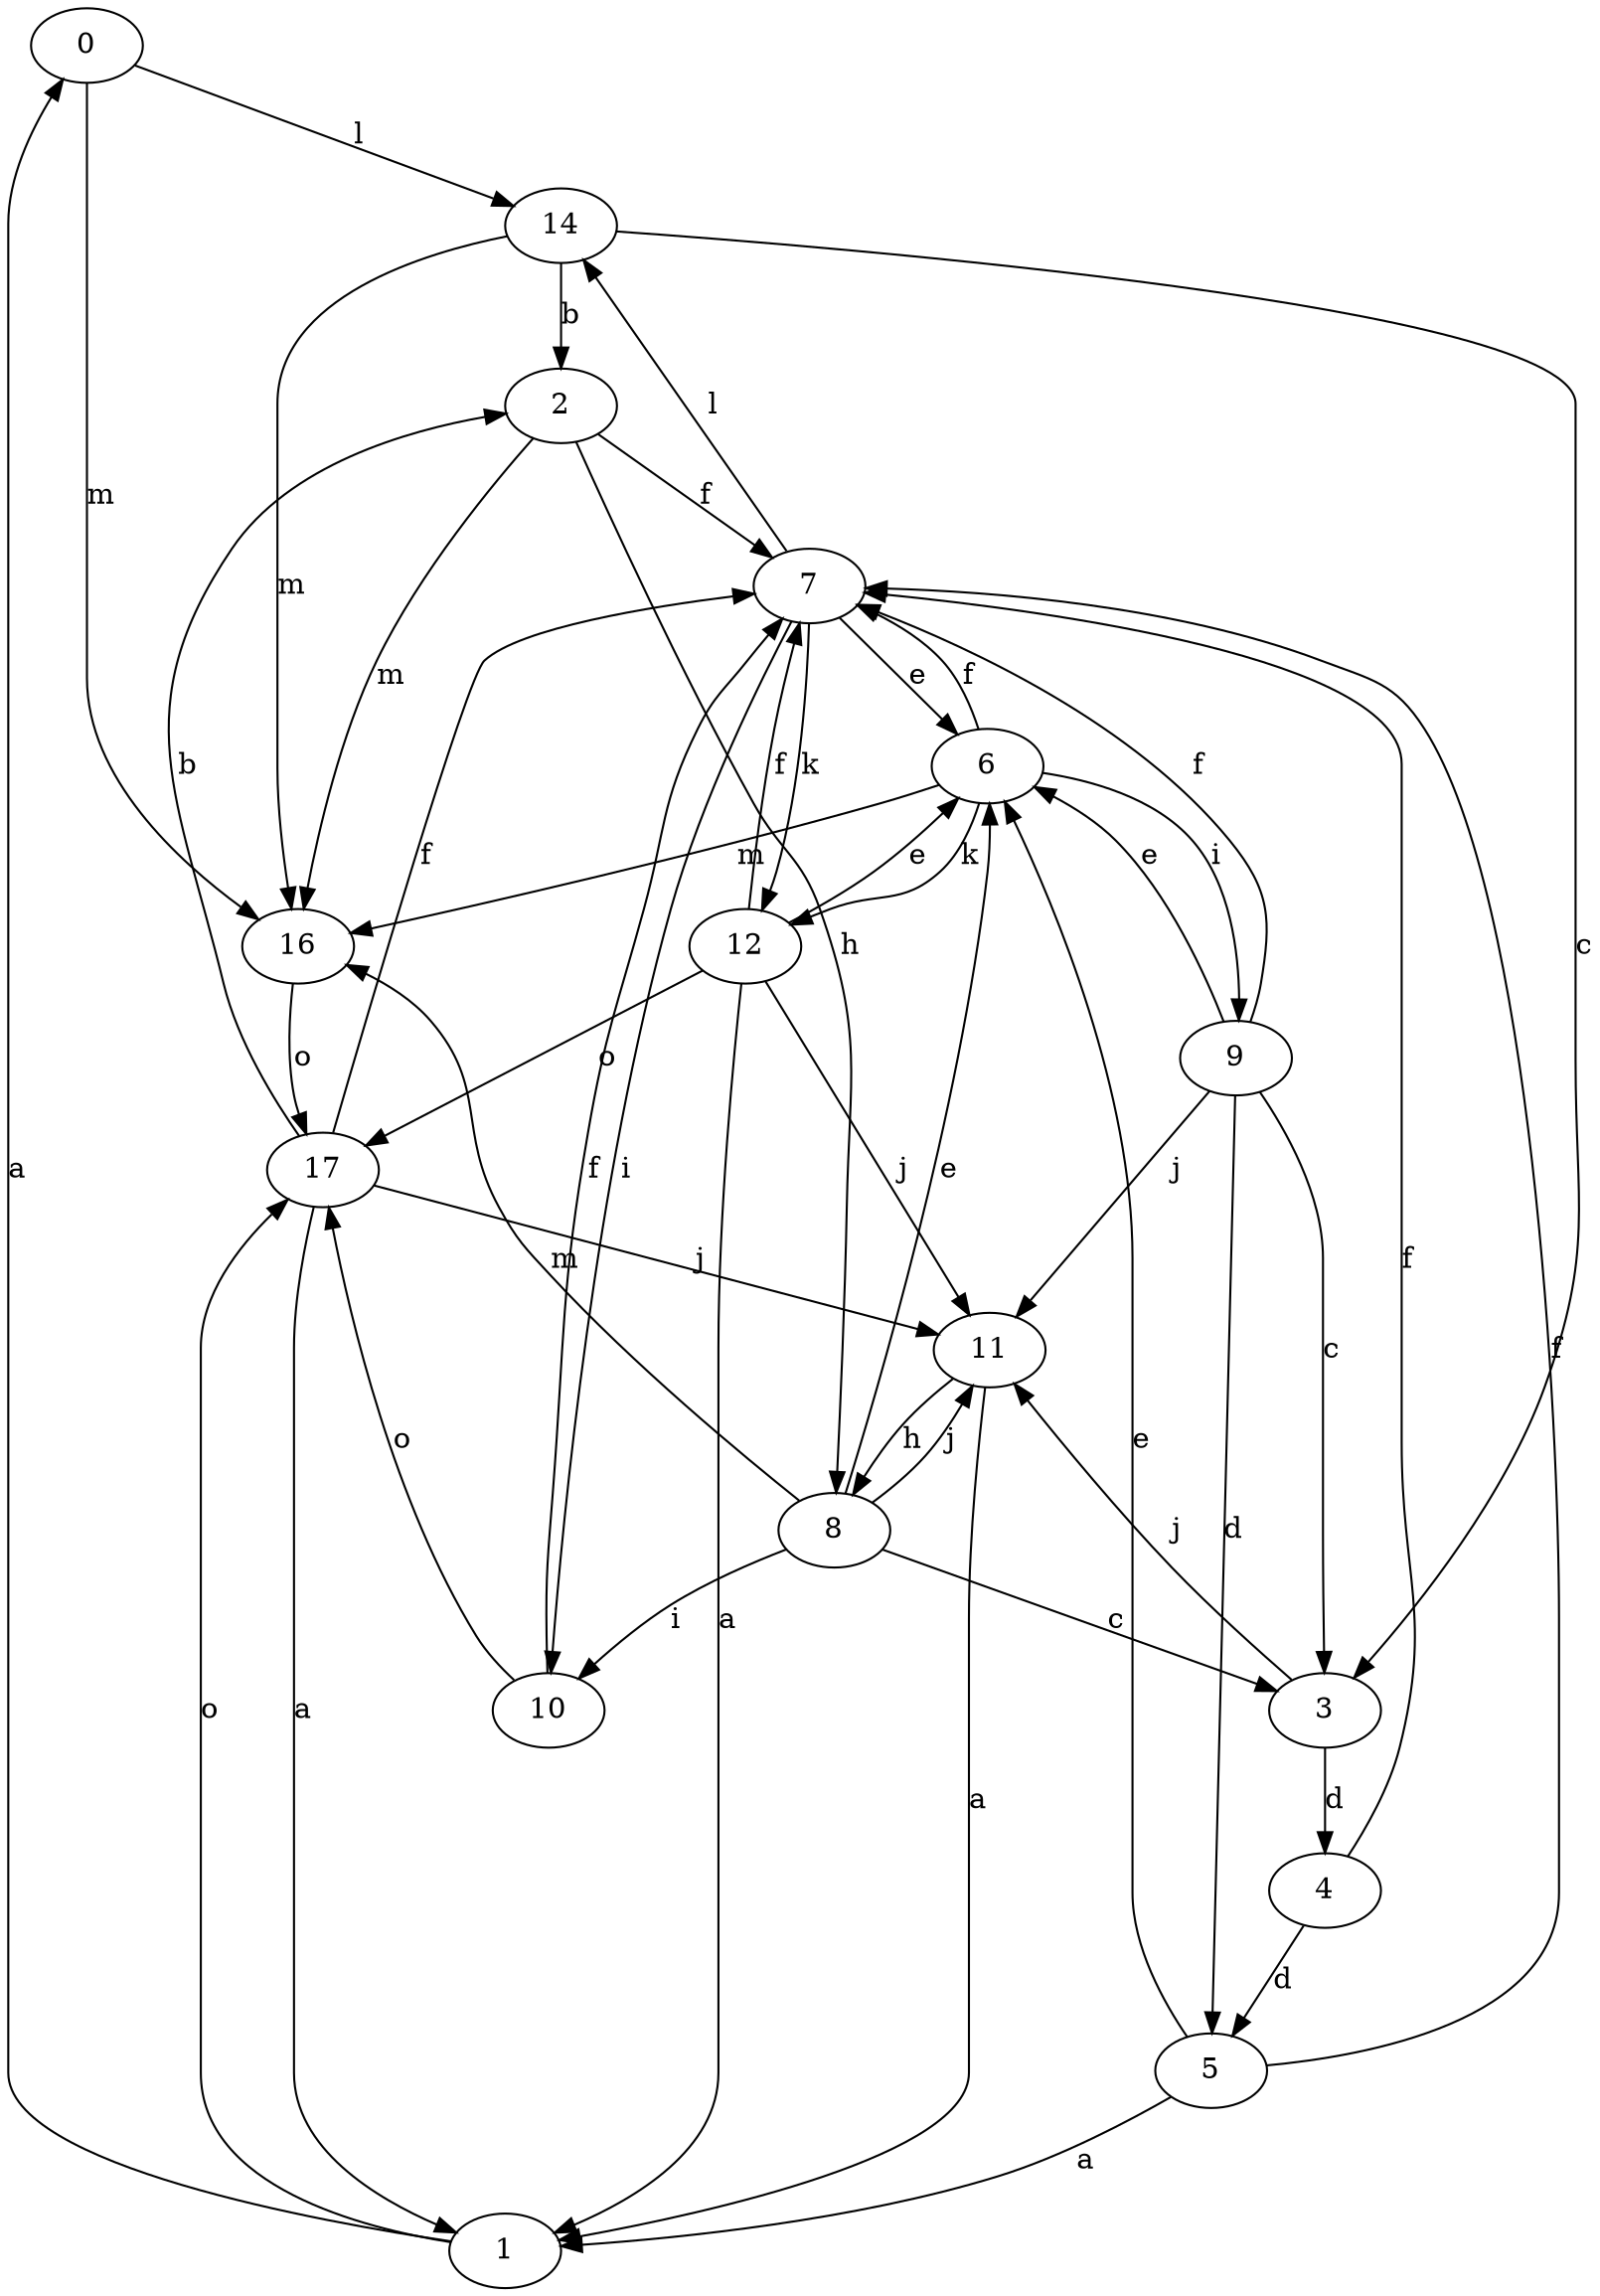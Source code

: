 strict digraph  {
0;
1;
2;
3;
4;
5;
6;
7;
8;
9;
10;
11;
12;
14;
16;
17;
0 -> 14  [label=l];
0 -> 16  [label=m];
1 -> 0  [label=a];
1 -> 17  [label=o];
2 -> 7  [label=f];
2 -> 8  [label=h];
2 -> 16  [label=m];
3 -> 4  [label=d];
3 -> 11  [label=j];
4 -> 5  [label=d];
4 -> 7  [label=f];
5 -> 1  [label=a];
5 -> 6  [label=e];
5 -> 7  [label=f];
6 -> 7  [label=f];
6 -> 9  [label=i];
6 -> 12  [label=k];
6 -> 16  [label=m];
7 -> 6  [label=e];
7 -> 10  [label=i];
7 -> 12  [label=k];
7 -> 14  [label=l];
8 -> 3  [label=c];
8 -> 6  [label=e];
8 -> 10  [label=i];
8 -> 11  [label=j];
8 -> 16  [label=m];
9 -> 3  [label=c];
9 -> 5  [label=d];
9 -> 6  [label=e];
9 -> 7  [label=f];
9 -> 11  [label=j];
10 -> 7  [label=f];
10 -> 17  [label=o];
11 -> 1  [label=a];
11 -> 8  [label=h];
12 -> 1  [label=a];
12 -> 6  [label=e];
12 -> 7  [label=f];
12 -> 11  [label=j];
12 -> 17  [label=o];
14 -> 2  [label=b];
14 -> 3  [label=c];
14 -> 16  [label=m];
16 -> 17  [label=o];
17 -> 1  [label=a];
17 -> 2  [label=b];
17 -> 7  [label=f];
17 -> 11  [label=j];
}
